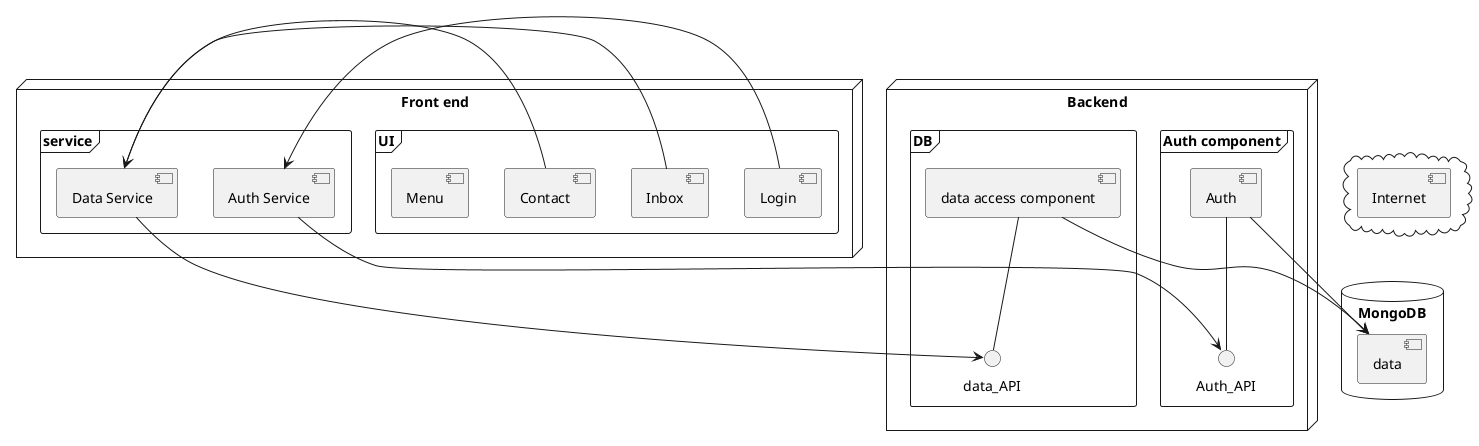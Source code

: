 @startuml component
node "Front end" {
  frame "UI" {
    [Menu]
    [Login]
    [Inbox]
    [Contact]
  }
  frame "service" {
    [Auth Service]
    [Data Service]
  }
  [Login] -> [Auth Service]
  [Inbox] -> [Data Service]
  [Contact] -> [Data Service]
}
node "Backend" {
  ' FTP - [Second Component]
  ' [First Component] --> FTP

  frame "Auth component" {
    [Auth] -- Auth_API
  }
  frame "DB" {
    [data access component] -- data_API
  }

}
database "MongoDB" {
  [data]
}
cloud {
  [Internet]
}
[Auth Service] --> Auth_API
[Data Service] --> data_API
[data access component] --> [data]
[Auth] --> [data]
@enduml